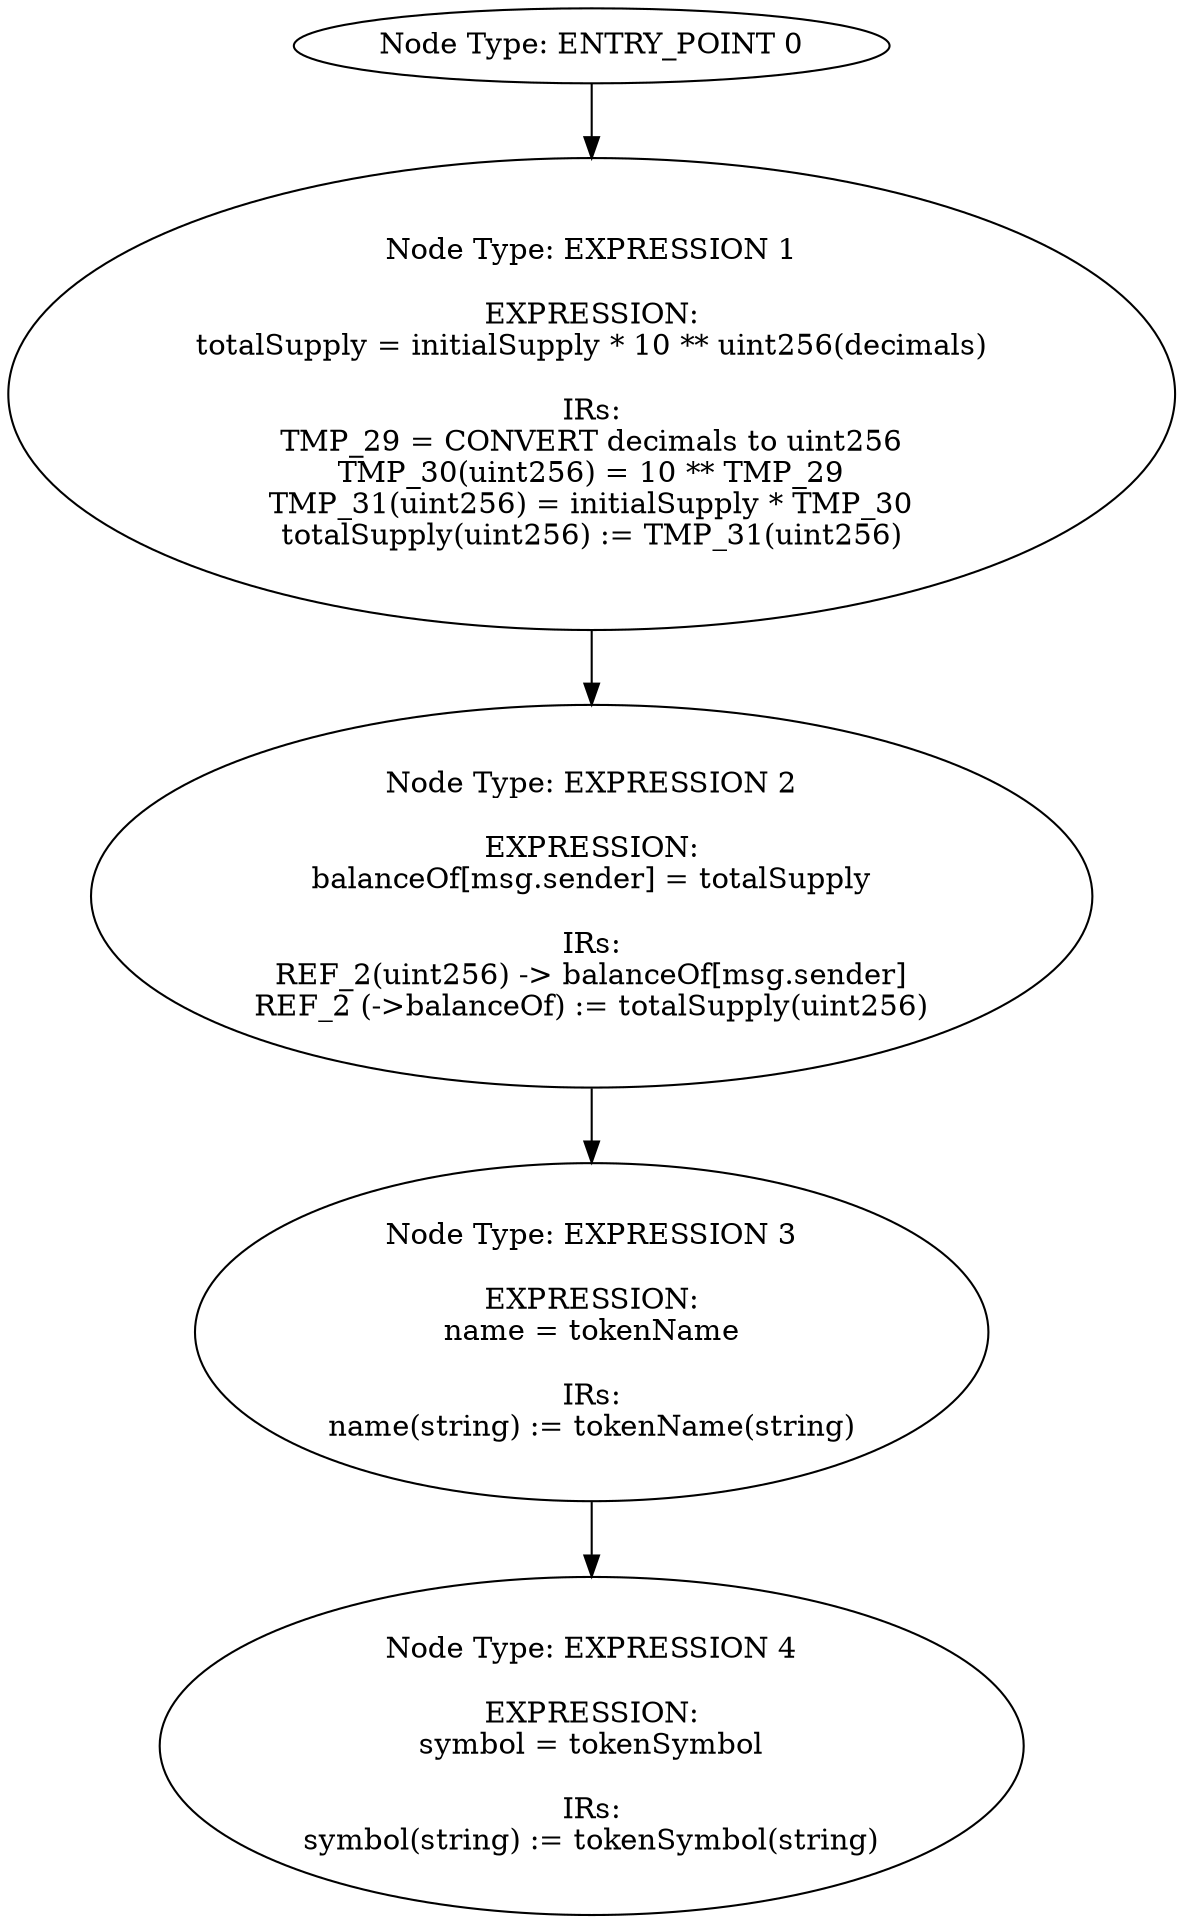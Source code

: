 digraph{
0[label="Node Type: ENTRY_POINT 0
"];
0->1;
1[label="Node Type: EXPRESSION 1

EXPRESSION:
totalSupply = initialSupply * 10 ** uint256(decimals)

IRs:
TMP_29 = CONVERT decimals to uint256
TMP_30(uint256) = 10 ** TMP_29
TMP_31(uint256) = initialSupply * TMP_30
totalSupply(uint256) := TMP_31(uint256)"];
1->2;
2[label="Node Type: EXPRESSION 2

EXPRESSION:
balanceOf[msg.sender] = totalSupply

IRs:
REF_2(uint256) -> balanceOf[msg.sender]
REF_2 (->balanceOf) := totalSupply(uint256)"];
2->3;
3[label="Node Type: EXPRESSION 3

EXPRESSION:
name = tokenName

IRs:
name(string) := tokenName(string)"];
3->4;
4[label="Node Type: EXPRESSION 4

EXPRESSION:
symbol = tokenSymbol

IRs:
symbol(string) := tokenSymbol(string)"];
}
